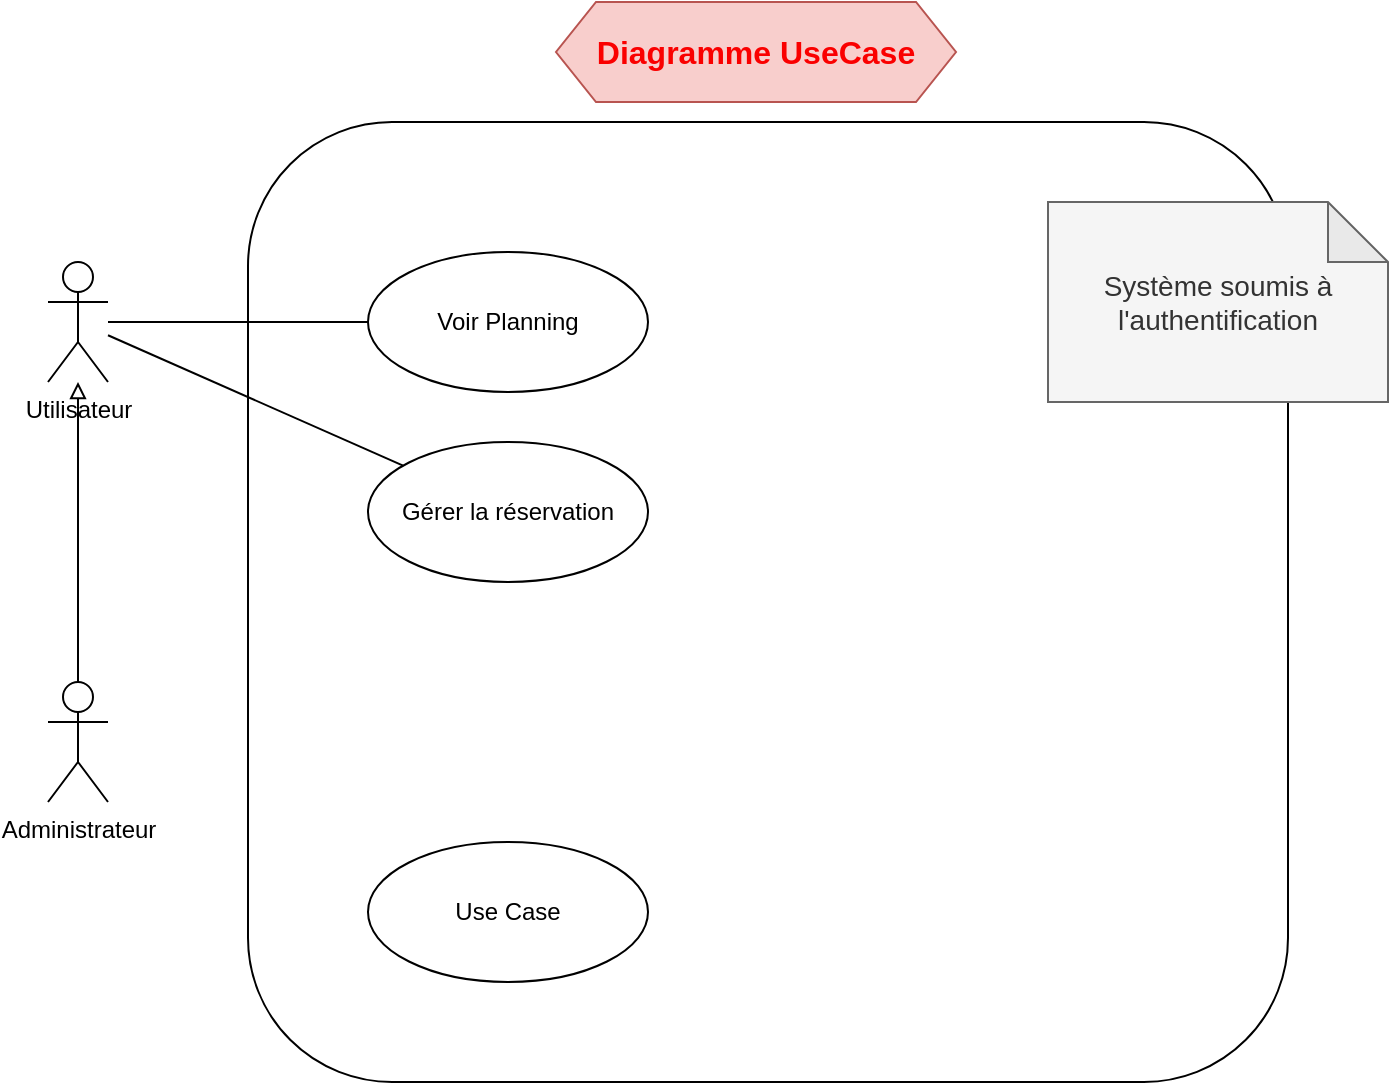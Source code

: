 <mxfile version="27.0.6">
  <diagram name="Page-1" id="pvXtCuqlx9BJ-Klr0lnQ">
    <mxGraphModel dx="898" dy="750" grid="1" gridSize="10" guides="1" tooltips="1" connect="1" arrows="1" fold="1" page="1" pageScale="1" pageWidth="827" pageHeight="1169" math="0" shadow="0">
      <root>
        <mxCell id="0" />
        <mxCell id="1" parent="0" />
        <mxCell id="KPPIBU8r4VzU2irEwszz-1" value="" style="rounded=1;whiteSpace=wrap;html=1;" vertex="1" parent="1">
          <mxGeometry x="160" y="120" width="520" height="480" as="geometry" />
        </mxCell>
        <mxCell id="KPPIBU8r4VzU2irEwszz-2" value="&lt;font style=&quot;font-size: 16px; color: light-dark(rgb(250, 0, 0), rgb(237, 237, 237));&quot;&gt;&lt;b&gt;Diagramme UseCase&lt;/b&gt;&lt;/font&gt;" style="shape=hexagon;perimeter=hexagonPerimeter2;whiteSpace=wrap;html=1;fixedSize=1;fillColor=#f8cecc;strokeColor=#b85450;" vertex="1" parent="1">
          <mxGeometry x="314" y="60" width="200" height="50" as="geometry" />
        </mxCell>
        <mxCell id="KPPIBU8r4VzU2irEwszz-11" style="rounded=0;orthogonalLoop=1;jettySize=auto;html=1;endArrow=none;startFill=0;" edge="1" parent="1" source="KPPIBU8r4VzU2irEwszz-3" target="KPPIBU8r4VzU2irEwszz-5">
          <mxGeometry relative="1" as="geometry" />
        </mxCell>
        <mxCell id="KPPIBU8r4VzU2irEwszz-12" style="rounded=0;orthogonalLoop=1;jettySize=auto;html=1;endArrow=none;startFill=0;" edge="1" parent="1" source="KPPIBU8r4VzU2irEwszz-3" target="KPPIBU8r4VzU2irEwszz-8">
          <mxGeometry relative="1" as="geometry" />
        </mxCell>
        <mxCell id="KPPIBU8r4VzU2irEwszz-3" value="Utilisateur" style="shape=umlActor;verticalLabelPosition=bottom;verticalAlign=top;html=1;outlineConnect=0;" vertex="1" parent="1">
          <mxGeometry x="60" y="190" width="30" height="60" as="geometry" />
        </mxCell>
        <mxCell id="KPPIBU8r4VzU2irEwszz-10" style="edgeStyle=orthogonalEdgeStyle;rounded=0;orthogonalLoop=1;jettySize=auto;html=1;endArrow=block;endFill=0;" edge="1" parent="1" source="KPPIBU8r4VzU2irEwszz-4" target="KPPIBU8r4VzU2irEwszz-3">
          <mxGeometry relative="1" as="geometry" />
        </mxCell>
        <mxCell id="KPPIBU8r4VzU2irEwszz-4" value="Administrateur" style="shape=umlActor;verticalLabelPosition=bottom;verticalAlign=top;html=1;outlineConnect=0;" vertex="1" parent="1">
          <mxGeometry x="60" y="400" width="30" height="60" as="geometry" />
        </mxCell>
        <mxCell id="KPPIBU8r4VzU2irEwszz-5" value="Voir Planning" style="ellipse;whiteSpace=wrap;html=1;" vertex="1" parent="1">
          <mxGeometry x="220" y="185" width="140" height="70" as="geometry" />
        </mxCell>
        <mxCell id="KPPIBU8r4VzU2irEwszz-7" value="&lt;font style=&quot;font-size: 14px;&quot;&gt;Système soumis à l&#39;authentification&lt;/font&gt;" style="shape=note;whiteSpace=wrap;html=1;backgroundOutline=1;darkOpacity=0.05;fillColor=#f5f5f5;fontColor=#333333;strokeColor=#666666;" vertex="1" parent="1">
          <mxGeometry x="560" y="160" width="170" height="100" as="geometry" />
        </mxCell>
        <mxCell id="KPPIBU8r4VzU2irEwszz-8" value="Gérer la réservation" style="ellipse;whiteSpace=wrap;html=1;" vertex="1" parent="1">
          <mxGeometry x="220" y="280" width="140" height="70" as="geometry" />
        </mxCell>
        <mxCell id="KPPIBU8r4VzU2irEwszz-9" value="Use Case" style="ellipse;whiteSpace=wrap;html=1;" vertex="1" parent="1">
          <mxGeometry x="220" y="480" width="140" height="70" as="geometry" />
        </mxCell>
      </root>
    </mxGraphModel>
  </diagram>
</mxfile>
